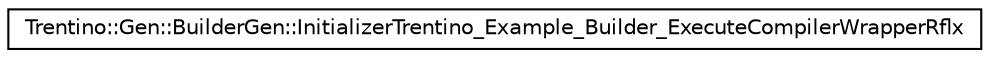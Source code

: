 digraph G
{
  edge [fontname="Helvetica",fontsize="10",labelfontname="Helvetica",labelfontsize="10"];
  node [fontname="Helvetica",fontsize="10",shape=record];
  rankdir="LR";
  Node1 [label="Trentino::Gen::BuilderGen::InitializerTrentino_Example_Builder_ExecuteCompilerWrapperRflx",height=0.2,width=0.4,color="black", fillcolor="white", style="filled",URL="$class_trentino_1_1_gen_1_1_builder_gen_1_1_initializer_trentino___example___builder___execute_compiler_wrapper_rflx.html"];
}
